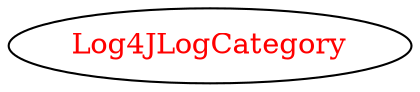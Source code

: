 digraph dependencyGraph {
 concentrate=true;
 ranksep="2.0";
 rankdir="LR"; 
 splines="ortho";
"Log4JLogCategory" [fontcolor="red"];
}
